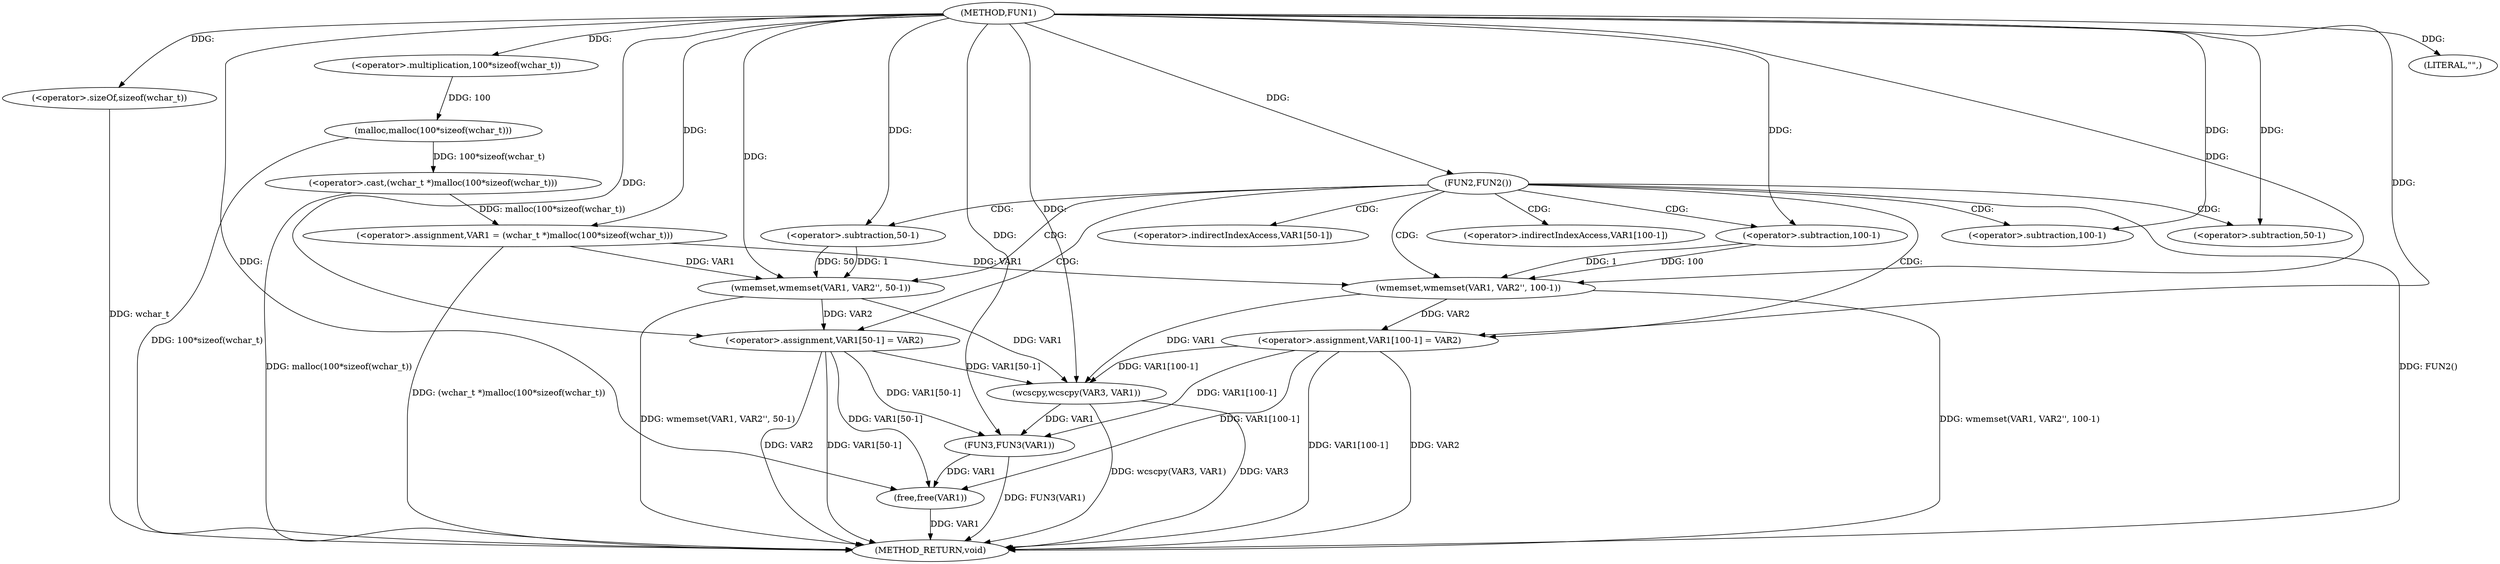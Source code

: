 digraph FUN1 {  
"1000100" [label = "(METHOD,FUN1)" ]
"1000152" [label = "(METHOD_RETURN,void)" ]
"1000103" [label = "(<operator>.assignment,VAR1 = (wchar_t *)malloc(100*sizeof(wchar_t)))" ]
"1000105" [label = "(<operator>.cast,(wchar_t *)malloc(100*sizeof(wchar_t)))" ]
"1000107" [label = "(malloc,malloc(100*sizeof(wchar_t)))" ]
"1000108" [label = "(<operator>.multiplication,100*sizeof(wchar_t))" ]
"1000110" [label = "(<operator>.sizeOf,sizeof(wchar_t))" ]
"1000113" [label = "(FUN2,FUN2())" ]
"1000115" [label = "(wmemset,wmemset(VAR1, VAR2'', 100-1))" ]
"1000118" [label = "(<operator>.subtraction,100-1)" ]
"1000121" [label = "(<operator>.assignment,VAR1[100-1] = VAR2)" ]
"1000124" [label = "(<operator>.subtraction,100-1)" ]
"1000130" [label = "(wmemset,wmemset(VAR1, VAR2'', 50-1))" ]
"1000133" [label = "(<operator>.subtraction,50-1)" ]
"1000136" [label = "(<operator>.assignment,VAR1[50-1] = VAR2)" ]
"1000139" [label = "(<operator>.subtraction,50-1)" ]
"1000144" [label = "(LITERAL,\"\",)" ]
"1000145" [label = "(wcscpy,wcscpy(VAR3, VAR1))" ]
"1000148" [label = "(FUN3,FUN3(VAR1))" ]
"1000150" [label = "(free,free(VAR1))" ]
"1000122" [label = "(<operator>.indirectIndexAccess,VAR1[100-1])" ]
"1000137" [label = "(<operator>.indirectIndexAccess,VAR1[50-1])" ]
  "1000130" -> "1000152"  [ label = "DDG: wmemset(VAR1, VAR2'', 50-1)"] 
  "1000136" -> "1000152"  [ label = "DDG: VAR2"] 
  "1000107" -> "1000152"  [ label = "DDG: 100*sizeof(wchar_t)"] 
  "1000103" -> "1000152"  [ label = "DDG: (wchar_t *)malloc(100*sizeof(wchar_t))"] 
  "1000148" -> "1000152"  [ label = "DDG: FUN3(VAR1)"] 
  "1000121" -> "1000152"  [ label = "DDG: VAR2"] 
  "1000145" -> "1000152"  [ label = "DDG: VAR3"] 
  "1000110" -> "1000152"  [ label = "DDG: wchar_t"] 
  "1000136" -> "1000152"  [ label = "DDG: VAR1[50-1]"] 
  "1000105" -> "1000152"  [ label = "DDG: malloc(100*sizeof(wchar_t))"] 
  "1000150" -> "1000152"  [ label = "DDG: VAR1"] 
  "1000115" -> "1000152"  [ label = "DDG: wmemset(VAR1, VAR2'', 100-1)"] 
  "1000113" -> "1000152"  [ label = "DDG: FUN2()"] 
  "1000121" -> "1000152"  [ label = "DDG: VAR1[100-1]"] 
  "1000145" -> "1000152"  [ label = "DDG: wcscpy(VAR3, VAR1)"] 
  "1000105" -> "1000103"  [ label = "DDG: malloc(100*sizeof(wchar_t))"] 
  "1000100" -> "1000103"  [ label = "DDG: "] 
  "1000107" -> "1000105"  [ label = "DDG: 100*sizeof(wchar_t)"] 
  "1000108" -> "1000107"  [ label = "DDG: 100"] 
  "1000100" -> "1000108"  [ label = "DDG: "] 
  "1000100" -> "1000110"  [ label = "DDG: "] 
  "1000100" -> "1000113"  [ label = "DDG: "] 
  "1000103" -> "1000115"  [ label = "DDG: VAR1"] 
  "1000100" -> "1000115"  [ label = "DDG: "] 
  "1000118" -> "1000115"  [ label = "DDG: 100"] 
  "1000118" -> "1000115"  [ label = "DDG: 1"] 
  "1000100" -> "1000118"  [ label = "DDG: "] 
  "1000115" -> "1000121"  [ label = "DDG: VAR2"] 
  "1000100" -> "1000121"  [ label = "DDG: "] 
  "1000100" -> "1000124"  [ label = "DDG: "] 
  "1000103" -> "1000130"  [ label = "DDG: VAR1"] 
  "1000100" -> "1000130"  [ label = "DDG: "] 
  "1000133" -> "1000130"  [ label = "DDG: 50"] 
  "1000133" -> "1000130"  [ label = "DDG: 1"] 
  "1000100" -> "1000133"  [ label = "DDG: "] 
  "1000130" -> "1000136"  [ label = "DDG: VAR2"] 
  "1000100" -> "1000136"  [ label = "DDG: "] 
  "1000100" -> "1000139"  [ label = "DDG: "] 
  "1000100" -> "1000144"  [ label = "DDG: "] 
  "1000100" -> "1000145"  [ label = "DDG: "] 
  "1000121" -> "1000145"  [ label = "DDG: VAR1[100-1]"] 
  "1000115" -> "1000145"  [ label = "DDG: VAR1"] 
  "1000136" -> "1000145"  [ label = "DDG: VAR1[50-1]"] 
  "1000130" -> "1000145"  [ label = "DDG: VAR1"] 
  "1000121" -> "1000148"  [ label = "DDG: VAR1[100-1]"] 
  "1000145" -> "1000148"  [ label = "DDG: VAR1"] 
  "1000136" -> "1000148"  [ label = "DDG: VAR1[50-1]"] 
  "1000100" -> "1000148"  [ label = "DDG: "] 
  "1000148" -> "1000150"  [ label = "DDG: VAR1"] 
  "1000121" -> "1000150"  [ label = "DDG: VAR1[100-1]"] 
  "1000136" -> "1000150"  [ label = "DDG: VAR1[50-1]"] 
  "1000100" -> "1000150"  [ label = "DDG: "] 
  "1000113" -> "1000121"  [ label = "CDG: "] 
  "1000113" -> "1000137"  [ label = "CDG: "] 
  "1000113" -> "1000124"  [ label = "CDG: "] 
  "1000113" -> "1000130"  [ label = "CDG: "] 
  "1000113" -> "1000139"  [ label = "CDG: "] 
  "1000113" -> "1000115"  [ label = "CDG: "] 
  "1000113" -> "1000133"  [ label = "CDG: "] 
  "1000113" -> "1000136"  [ label = "CDG: "] 
  "1000113" -> "1000118"  [ label = "CDG: "] 
  "1000113" -> "1000122"  [ label = "CDG: "] 
}
